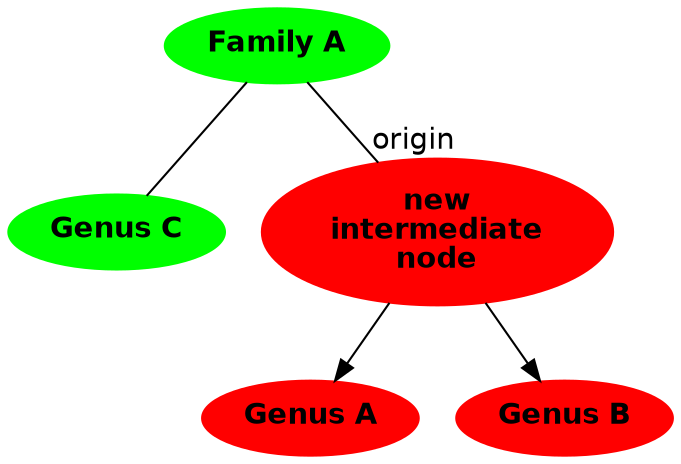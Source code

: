 digraph G {

graph [fontname = "helvetica"];
node [fontname = "helvetica"];
edge [fontname = "helvetica"];    
    

FamilyA [label=<<B>Family A</B><br/>>, style=filled, color=green]
GenusA [label=<<B>Genus A</B><br/>>, style=filled, color=red]
GenusB [label=<<B>Genus B</B><br/>>, style=filled, color=red]
GenusC [label=<<B>Genus C</B><br/>>, style=filled color=green]
inter  [label=<<B>new<br/>intermediate<br/>node</B><br/>>, style=filled color=red]


inter -> GenusA
inter -> GenusB 
FamilyA -> inter [arrowhead=none,headlabel = "origin", labeldistance=2,labelangle=260]
FamilyA -> GenusC [arrowhead=none]
}